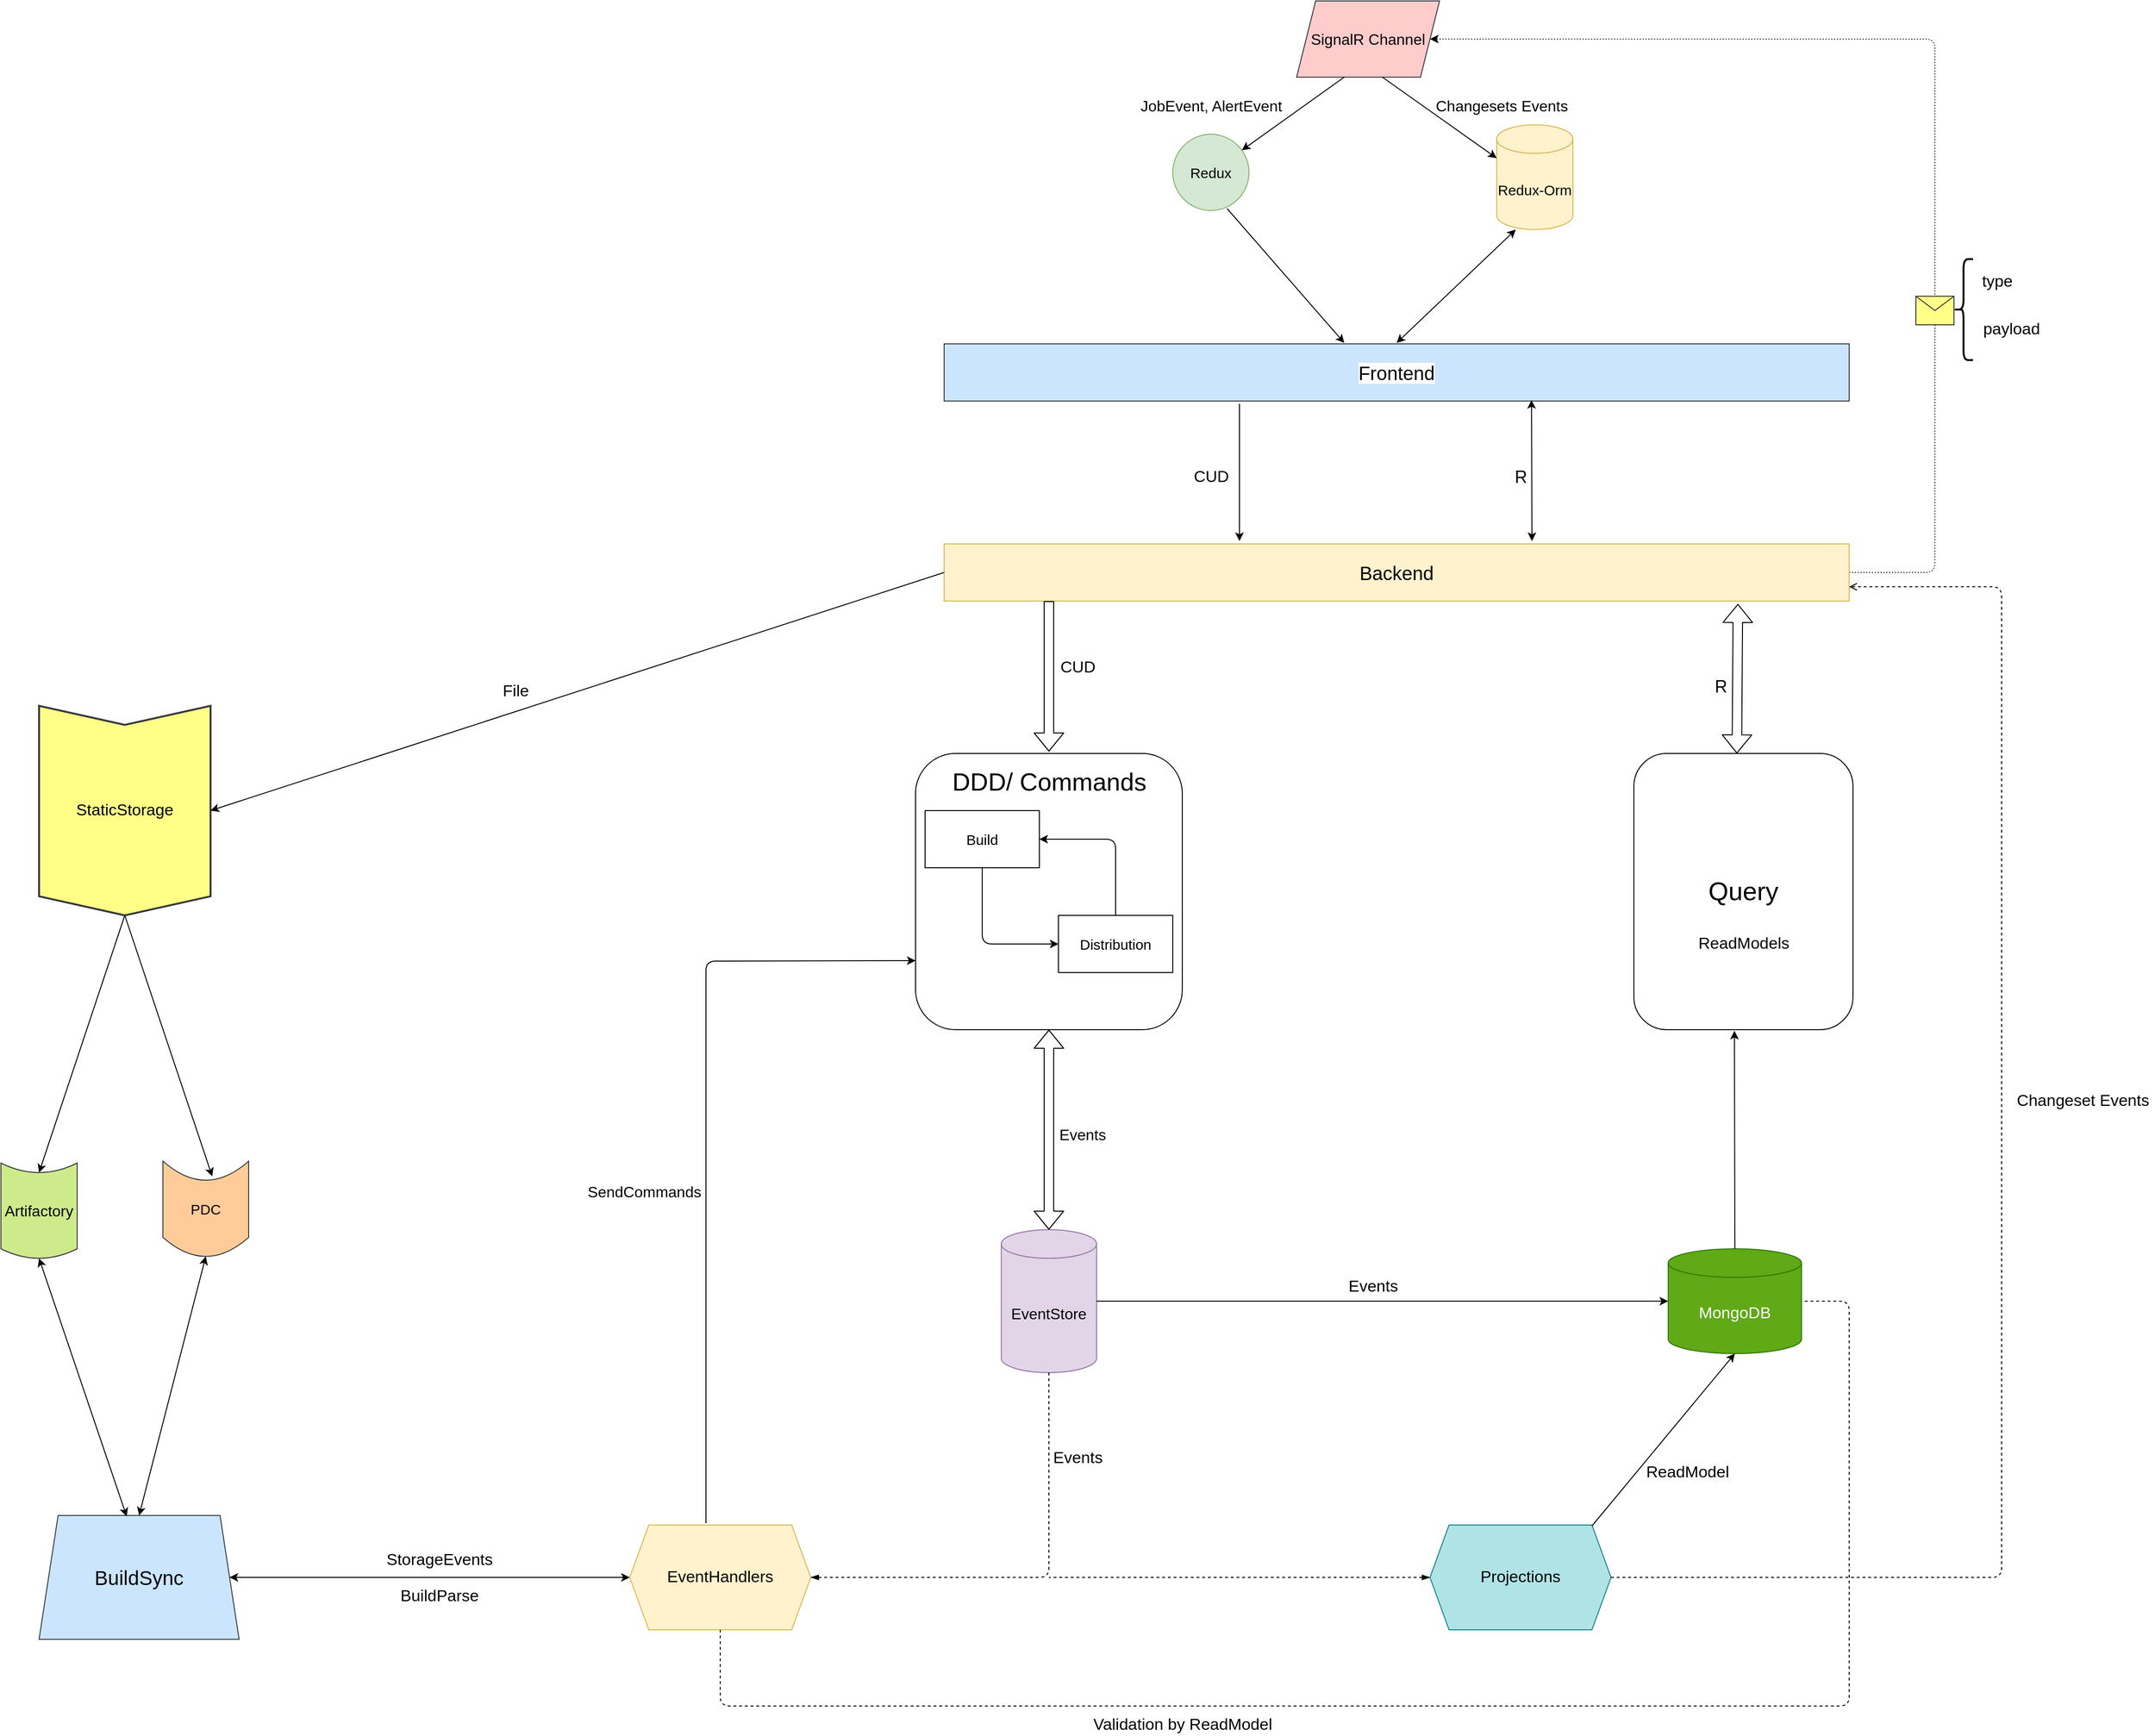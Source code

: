<mxfile version="13.10.0" type="github">
  <diagram id="5XfeZyFRaNw-MFWTOzcX" name="Page-1">
    <mxGraphModel dx="2523" dy="934" grid="1" gridSize="10" guides="1" tooltips="1" connect="1" arrows="1" fold="1" page="1" pageScale="1" pageWidth="850" pageHeight="1100" math="0" shadow="0">
      <root>
        <mxCell id="0" />
        <mxCell id="1" parent="0" />
        <mxCell id="UKtSmBSIuzHprIceVxB9-1" value="&lt;font style=&quot;font-size: 20px ; background-color: rgb(255 , 255 , 255)&quot;&gt;Frontend&lt;/font&gt;" style="rounded=0;whiteSpace=wrap;html=1;fillColor=#cce5ff;strokeColor=#36393d;" vertex="1" parent="1">
          <mxGeometry x="170" y="370" width="950" height="60" as="geometry" />
        </mxCell>
        <mxCell id="UKtSmBSIuzHprIceVxB9-3" value="&lt;font style=&quot;font-size: 16px&quot;&gt;SignalR Channel&lt;/font&gt;" style="shape=parallelogram;perimeter=parallelogramPerimeter;whiteSpace=wrap;html=1;fixedSize=1;fillColor=#ffcccc;strokeColor=#36393d;" vertex="1" parent="1">
          <mxGeometry x="540" y="10" width="150" height="80" as="geometry" />
        </mxCell>
        <mxCell id="UKtSmBSIuzHprIceVxB9-4" value="&lt;font style=&quot;font-size: 15px&quot;&gt;Redux-Orm&lt;/font&gt;" style="shape=cylinder3;whiteSpace=wrap;html=1;boundedLbl=1;backgroundOutline=1;size=15;fillColor=#fff2cc;strokeColor=#d6b656;" vertex="1" parent="1">
          <mxGeometry x="750" y="140" width="80" height="110" as="geometry" />
        </mxCell>
        <mxCell id="UKtSmBSIuzHprIceVxB9-6" value="" style="endArrow=classic;startArrow=classic;html=1;exitX=0.25;exitY=1;exitDx=0;exitDy=0;exitPerimeter=0;" edge="1" parent="1" source="UKtSmBSIuzHprIceVxB9-4">
          <mxGeometry width="50" height="50" relative="1" as="geometry">
            <mxPoint x="380" y="280" as="sourcePoint" />
            <mxPoint x="645" y="369" as="targetPoint" />
          </mxGeometry>
        </mxCell>
        <mxCell id="UKtSmBSIuzHprIceVxB9-9" value="" style="endArrow=classic;html=1;exitX=0.713;exitY=0.975;exitDx=0;exitDy=0;exitPerimeter=0;" edge="1" parent="1" source="UKtSmBSIuzHprIceVxB9-10">
          <mxGeometry width="50" height="50" relative="1" as="geometry">
            <mxPoint x="510" y="390" as="sourcePoint" />
            <mxPoint x="590" y="369" as="targetPoint" />
          </mxGeometry>
        </mxCell>
        <mxCell id="UKtSmBSIuzHprIceVxB9-10" value="&lt;font style=&quot;font-size: 15px&quot;&gt;Redux&lt;/font&gt;" style="ellipse;whiteSpace=wrap;html=1;aspect=fixed;fillColor=#d5e8d4;strokeColor=#82b366;" vertex="1" parent="1">
          <mxGeometry x="410" y="150" width="80" height="80" as="geometry" />
        </mxCell>
        <mxCell id="UKtSmBSIuzHprIceVxB9-11" value="" style="endArrow=classic;html=1;" edge="1" parent="1" target="UKtSmBSIuzHprIceVxB9-10">
          <mxGeometry width="50" height="50" relative="1" as="geometry">
            <mxPoint x="590" y="90" as="sourcePoint" />
            <mxPoint x="385" y="240" as="targetPoint" />
          </mxGeometry>
        </mxCell>
        <mxCell id="UKtSmBSIuzHprIceVxB9-13" value="&lt;span style=&quot;font-size: 16px&quot;&gt;Changesets Events&lt;/span&gt;" style="text;html=1;align=center;verticalAlign=middle;resizable=0;points=[];autosize=1;" vertex="1" parent="1">
          <mxGeometry x="680" y="110" width="150" height="20" as="geometry" />
        </mxCell>
        <mxCell id="UKtSmBSIuzHprIceVxB9-14" value="&lt;font style=&quot;font-size: 16px&quot;&gt;JobEvent, AlertEvent&lt;/font&gt;" style="text;html=1;align=center;verticalAlign=middle;resizable=0;points=[];autosize=1;" vertex="1" parent="1">
          <mxGeometry x="370" y="110" width="160" height="20" as="geometry" />
        </mxCell>
        <mxCell id="UKtSmBSIuzHprIceVxB9-15" value="" style="endArrow=classic;html=1;entryX=0;entryY=0;entryDx=0;entryDy=35;entryPerimeter=0;" edge="1" parent="1" target="UKtSmBSIuzHprIceVxB9-4">
          <mxGeometry width="50" height="50" relative="1" as="geometry">
            <mxPoint x="630" y="90" as="sourcePoint" />
            <mxPoint x="430" y="220" as="targetPoint" />
          </mxGeometry>
        </mxCell>
        <mxCell id="UKtSmBSIuzHprIceVxB9-19" value="" style="endArrow=classic;html=1;dashed=1;dashPattern=1 2;exitX=1;exitY=0.5;exitDx=0;exitDy=0;" edge="1" parent="1" source="UKtSmBSIuzHprIceVxB9-24">
          <mxGeometry relative="1" as="geometry">
            <mxPoint x="1130" y="610" as="sourcePoint" />
            <mxPoint x="680" y="50" as="targetPoint" />
            <Array as="points">
              <mxPoint x="1210" y="610" />
              <mxPoint x="1210" y="340" />
              <mxPoint x="1210" y="50" />
            </Array>
          </mxGeometry>
        </mxCell>
        <mxCell id="UKtSmBSIuzHprIceVxB9-20" value="" style="shape=message;html=1;outlineConnect=0;fillColor=#ffff88;strokeColor=#36393d;" vertex="1" parent="UKtSmBSIuzHprIceVxB9-19">
          <mxGeometry width="40" height="30" relative="1" as="geometry">
            <mxPoint x="-20.0" y="210" as="offset" />
          </mxGeometry>
        </mxCell>
        <mxCell id="UKtSmBSIuzHprIceVxB9-24" value="&lt;font style=&quot;font-size: 20px&quot;&gt;Backend&lt;/font&gt;" style="rounded=0;whiteSpace=wrap;html=1;fillColor=#fff2cc;strokeColor=#d6b656;" vertex="1" parent="1">
          <mxGeometry x="170" y="580" width="950" height="60" as="geometry" />
        </mxCell>
        <mxCell id="UKtSmBSIuzHprIceVxB9-26" value="" style="endArrow=classic;html=1;" edge="1" parent="1">
          <mxGeometry width="50" height="50" relative="1" as="geometry">
            <mxPoint x="480" y="433" as="sourcePoint" />
            <mxPoint x="480" y="577" as="targetPoint" />
          </mxGeometry>
        </mxCell>
        <mxCell id="UKtSmBSIuzHprIceVxB9-27" value="" style="endArrow=classic;startArrow=classic;html=1;entryX=0.649;entryY=0.983;entryDx=0;entryDy=0;entryPerimeter=0;" edge="1" parent="1" target="UKtSmBSIuzHprIceVxB9-1">
          <mxGeometry width="50" height="50" relative="1" as="geometry">
            <mxPoint x="787" y="577" as="sourcePoint" />
            <mxPoint x="678" y="429" as="targetPoint" />
          </mxGeometry>
        </mxCell>
        <mxCell id="UKtSmBSIuzHprIceVxB9-28" value="&lt;font style=&quot;font-size: 17px&quot;&gt;CUD&lt;/font&gt;" style="text;html=1;align=center;verticalAlign=middle;resizable=0;points=[];autosize=1;" vertex="1" parent="1">
          <mxGeometry x="425" y="500" width="50" height="20" as="geometry" />
        </mxCell>
        <mxCell id="UKtSmBSIuzHprIceVxB9-29" value="&lt;font style=&quot;font-size: 18px&quot;&gt;R&lt;/font&gt;" style="text;html=1;align=center;verticalAlign=middle;resizable=0;points=[];autosize=1;" vertex="1" parent="1">
          <mxGeometry x="760" y="500" width="30" height="20" as="geometry" />
        </mxCell>
        <mxCell id="UKtSmBSIuzHprIceVxB9-30" value="" style="shape=flexArrow;endArrow=classic;html=1;" edge="1" parent="1">
          <mxGeometry width="50" height="50" relative="1" as="geometry">
            <mxPoint x="280" y="640" as="sourcePoint" />
            <mxPoint x="280" y="798" as="targetPoint" />
          </mxGeometry>
        </mxCell>
        <mxCell id="UKtSmBSIuzHprIceVxB9-32" value="" style="shape=flexArrow;endArrow=classic;startArrow=classic;html=1;exitX=0.876;exitY=1.05;exitDx=0;exitDy=0;exitPerimeter=0;entryX=0.47;entryY=0;entryDx=0;entryDy=0;entryPerimeter=0;" edge="1" parent="1" target="UKtSmBSIuzHprIceVxB9-33">
          <mxGeometry width="50" height="50" relative="1" as="geometry">
            <mxPoint x="1003.2" y="643" as="sourcePoint" />
            <mxPoint x="1006.735" y="800" as="targetPoint" />
          </mxGeometry>
        </mxCell>
        <mxCell id="UKtSmBSIuzHprIceVxB9-33" value="&lt;font style=&quot;font-size: 27px&quot;&gt;Query&lt;/font&gt;" style="rounded=1;whiteSpace=wrap;html=1;" vertex="1" parent="1">
          <mxGeometry x="894" y="800" width="230" height="290" as="geometry" />
        </mxCell>
        <mxCell id="UKtSmBSIuzHprIceVxB9-34" value="&lt;font style=&quot;font-size: 17px&quot;&gt;MongoDB&lt;/font&gt;" style="shape=cylinder3;whiteSpace=wrap;html=1;boundedLbl=1;backgroundOutline=1;size=15;fillColor=#60a917;strokeColor=#2D7600;fontColor=#ffffff;" vertex="1" parent="1">
          <mxGeometry x="930" y="1320" width="140" height="110" as="geometry" />
        </mxCell>
        <mxCell id="UKtSmBSIuzHprIceVxB9-35" value="" style="endArrow=classic;startArrow=none;html=1;entryX=0.459;entryY=1.004;entryDx=0;entryDy=0;exitX=0.5;exitY=0;exitDx=0;exitDy=0;exitPerimeter=0;entryPerimeter=0;startFill=0;" edge="1" parent="1" source="UKtSmBSIuzHprIceVxB9-34" target="UKtSmBSIuzHprIceVxB9-33">
          <mxGeometry width="50" height="50" relative="1" as="geometry">
            <mxPoint x="600" y="1190" as="sourcePoint" />
            <mxPoint x="650" y="1140" as="targetPoint" />
          </mxGeometry>
        </mxCell>
        <mxCell id="UKtSmBSIuzHprIceVxB9-37" value="" style="rounded=1;whiteSpace=wrap;html=1;" vertex="1" parent="1">
          <mxGeometry x="140" y="800" width="280" height="290" as="geometry" />
        </mxCell>
        <mxCell id="UKtSmBSIuzHprIceVxB9-38" value="&lt;font style=&quot;font-size: 15px&quot;&gt;Build&lt;/font&gt;" style="rounded=0;whiteSpace=wrap;html=1;" vertex="1" parent="1">
          <mxGeometry x="150" y="860" width="120" height="60" as="geometry" />
        </mxCell>
        <mxCell id="UKtSmBSIuzHprIceVxB9-39" value="&lt;font style=&quot;font-size: 15px&quot;&gt;Distribution&lt;/font&gt;" style="rounded=0;whiteSpace=wrap;html=1;" vertex="1" parent="1">
          <mxGeometry x="290" y="970" width="120" height="60" as="geometry" />
        </mxCell>
        <mxCell id="UKtSmBSIuzHprIceVxB9-41" value="" style="edgeStyle=elbowEdgeStyle;elbow=horizontal;endArrow=classic;html=1;exitX=0.5;exitY=1;exitDx=0;exitDy=0;entryX=0;entryY=0.5;entryDx=0;entryDy=0;" edge="1" parent="1" source="UKtSmBSIuzHprIceVxB9-38" target="UKtSmBSIuzHprIceVxB9-39">
          <mxGeometry width="50" height="50" relative="1" as="geometry">
            <mxPoint x="420" y="980" as="sourcePoint" />
            <mxPoint x="470" y="930" as="targetPoint" />
            <Array as="points">
              <mxPoint x="210" y="970" />
            </Array>
          </mxGeometry>
        </mxCell>
        <mxCell id="UKtSmBSIuzHprIceVxB9-42" value="" style="edgeStyle=segmentEdgeStyle;endArrow=classic;html=1;exitX=0.5;exitY=0;exitDx=0;exitDy=0;entryX=1;entryY=0.5;entryDx=0;entryDy=0;" edge="1" parent="1" source="UKtSmBSIuzHprIceVxB9-39" target="UKtSmBSIuzHprIceVxB9-38">
          <mxGeometry width="50" height="50" relative="1" as="geometry">
            <mxPoint x="420" y="980" as="sourcePoint" />
            <mxPoint x="470" y="930" as="targetPoint" />
            <Array as="points">
              <mxPoint x="350" y="890" />
            </Array>
          </mxGeometry>
        </mxCell>
        <mxCell id="UKtSmBSIuzHprIceVxB9-43" value="&lt;font style=&quot;font-size: 16px&quot;&gt;EventStore&lt;/font&gt;" style="shape=cylinder3;whiteSpace=wrap;html=1;boundedLbl=1;backgroundOutline=1;size=15;fillColor=#e1d5e7;strokeColor=#9673a6;" vertex="1" parent="1">
          <mxGeometry x="230" y="1300" width="100" height="150" as="geometry" />
        </mxCell>
        <mxCell id="UKtSmBSIuzHprIceVxB9-44" value="&lt;span&gt;&lt;font style=&quot;font-size: 26px&quot;&gt;DDD/ Commands&lt;/font&gt;&lt;/span&gt;" style="text;html=1;align=center;verticalAlign=middle;resizable=0;points=[];autosize=1;" vertex="1" parent="1">
          <mxGeometry x="170" y="820" width="220" height="20" as="geometry" />
        </mxCell>
        <mxCell id="UKtSmBSIuzHprIceVxB9-49" value="" style="shape=flexArrow;endArrow=classic;startArrow=classic;html=1;exitX=0.5;exitY=0;exitDx=0;exitDy=0;exitPerimeter=0;entryX=0.5;entryY=1;entryDx=0;entryDy=0;" edge="1" parent="1" source="UKtSmBSIuzHprIceVxB9-43" target="UKtSmBSIuzHprIceVxB9-37">
          <mxGeometry width="50" height="50" relative="1" as="geometry">
            <mxPoint x="280" y="1230" as="sourcePoint" />
            <mxPoint x="330" y="1180" as="targetPoint" />
          </mxGeometry>
        </mxCell>
        <mxCell id="UKtSmBSIuzHprIceVxB9-50" value="&lt;font style=&quot;font-size: 16px&quot;&gt;Events&lt;/font&gt;" style="text;html=1;align=center;verticalAlign=middle;resizable=0;points=[];autosize=1;" vertex="1" parent="1">
          <mxGeometry x="285" y="1190" width="60" height="20" as="geometry" />
        </mxCell>
        <mxCell id="UKtSmBSIuzHprIceVxB9-59" value="" style="endArrow=classic;html=1;exitX=1;exitY=0.5;exitDx=0;exitDy=0;exitPerimeter=0;entryX=0;entryY=0.5;entryDx=0;entryDy=0;entryPerimeter=0;" edge="1" parent="1" source="UKtSmBSIuzHprIceVxB9-43" target="UKtSmBSIuzHprIceVxB9-34">
          <mxGeometry width="50" height="50" relative="1" as="geometry">
            <mxPoint x="470" y="1320" as="sourcePoint" />
            <mxPoint x="520" y="1270" as="targetPoint" />
          </mxGeometry>
        </mxCell>
        <mxCell id="UKtSmBSIuzHprIceVxB9-63" value="&lt;font style=&quot;font-size: 17px&quot;&gt;Projections&lt;/font&gt;" style="shape=hexagon;perimeter=hexagonPerimeter2;whiteSpace=wrap;html=1;fixedSize=1;fillColor=#b0e3e6;strokeColor=#0e8088;" vertex="1" parent="1">
          <mxGeometry x="680" y="1610" width="190" height="110" as="geometry" />
        </mxCell>
        <mxCell id="UKtSmBSIuzHprIceVxB9-67" value="" style="endArrow=classic;html=1;entryX=0.5;entryY=1;entryDx=0;entryDy=0;entryPerimeter=0;" edge="1" parent="1" target="UKtSmBSIuzHprIceVxB9-34">
          <mxGeometry width="50" height="50" relative="1" as="geometry">
            <mxPoint x="850" y="1611" as="sourcePoint" />
            <mxPoint x="1180" y="1490" as="targetPoint" />
            <Array as="points" />
          </mxGeometry>
        </mxCell>
        <mxCell id="UKtSmBSIuzHprIceVxB9-68" value="&lt;font style=&quot;font-size: 17px&quot;&gt;EventHandlers&lt;/font&gt;" style="shape=hexagon;perimeter=hexagonPerimeter2;whiteSpace=wrap;html=1;fixedSize=1;fillColor=#fff2cc;strokeColor=#d6b656;" vertex="1" parent="1">
          <mxGeometry x="-160" y="1610" width="190" height="110" as="geometry" />
        </mxCell>
        <mxCell id="UKtSmBSIuzHprIceVxB9-69" value="" style="endArrow=none;dashed=1;html=1;startArrow=blockThin;startFill=1;entryX=0.5;entryY=1;entryDx=0;entryDy=0;entryPerimeter=0;exitX=1;exitY=0.5;exitDx=0;exitDy=0;" edge="1" parent="1" source="UKtSmBSIuzHprIceVxB9-68" target="UKtSmBSIuzHprIceVxB9-43">
          <mxGeometry width="50" height="50" relative="1" as="geometry">
            <mxPoint x="280" y="1670" as="sourcePoint" />
            <mxPoint x="325.5" y="1455.65" as="targetPoint" />
            <Array as="points">
              <mxPoint x="280" y="1665" />
            </Array>
          </mxGeometry>
        </mxCell>
        <mxCell id="UKtSmBSIuzHprIceVxB9-76" value="&lt;font style=&quot;font-size: 21px&quot;&gt;BuildSync&lt;/font&gt;" style="shape=trapezoid;perimeter=trapezoidPerimeter;whiteSpace=wrap;html=1;fixedSize=1;fillColor=#cce5ff;strokeColor=#36393d;" vertex="1" parent="1">
          <mxGeometry x="-780" y="1600" width="210" height="130" as="geometry" />
        </mxCell>
        <mxCell id="UKtSmBSIuzHprIceVxB9-78" value="" style="endArrow=classic;html=1;exitX=0;exitY=0.5;exitDx=0;exitDy=0;startArrow=classic;startFill=1;" edge="1" parent="1" source="UKtSmBSIuzHprIceVxB9-68" target="UKtSmBSIuzHprIceVxB9-76">
          <mxGeometry width="50" height="50" relative="1" as="geometry">
            <mxPoint x="-220" y="1660" as="sourcePoint" />
            <mxPoint x="-170" y="1610" as="targetPoint" />
            <Array as="points">
              <mxPoint x="-520" y="1665" />
            </Array>
          </mxGeometry>
        </mxCell>
        <mxCell id="UKtSmBSIuzHprIceVxB9-79" value="" style="endArrow=classic;html=1;entryX=0;entryY=0.75;entryDx=0;entryDy=0;" edge="1" parent="1" target="UKtSmBSIuzHprIceVxB9-37">
          <mxGeometry width="50" height="50" relative="1" as="geometry">
            <mxPoint x="-80" y="1608" as="sourcePoint" />
            <mxPoint x="-80" y="960" as="targetPoint" />
            <Array as="points">
              <mxPoint x="-80" y="1018" />
            </Array>
          </mxGeometry>
        </mxCell>
        <mxCell id="UKtSmBSIuzHprIceVxB9-83" value="&lt;font style=&quot;font-size: 15px&quot;&gt;PDC&lt;/font&gt;" style="shape=dataStorage;whiteSpace=wrap;html=1;fixedSize=1;direction=north;fillColor=#ffcc99;strokeColor=#36393d;" vertex="1" parent="1">
          <mxGeometry x="-650" y="1228" width="90" height="100" as="geometry" />
        </mxCell>
        <mxCell id="UKtSmBSIuzHprIceVxB9-84" value="&lt;font style=&quot;font-size: 16px&quot;&gt;Artifactory&lt;/font&gt;" style="shape=dataStorage;whiteSpace=wrap;html=1;fixedSize=1;direction=north;size=10;fillColor=#cdeb8b;strokeColor=#36393d;" vertex="1" parent="1">
          <mxGeometry x="-820" y="1230" width="80" height="100" as="geometry" />
        </mxCell>
        <mxCell id="UKtSmBSIuzHprIceVxB9-85" value="" style="endArrow=classic;startArrow=classic;html=1;exitX=0;exitY=0.5;exitDx=0;exitDy=0;entryX=0.5;entryY=0;entryDx=0;entryDy=0;" edge="1" parent="1" source="UKtSmBSIuzHprIceVxB9-83" target="UKtSmBSIuzHprIceVxB9-76">
          <mxGeometry width="50" height="50" relative="1" as="geometry">
            <mxPoint x="-760" y="1340" as="sourcePoint" />
            <mxPoint x="-710" y="1290" as="targetPoint" />
          </mxGeometry>
        </mxCell>
        <mxCell id="UKtSmBSIuzHprIceVxB9-86" value="" style="endArrow=classic;startArrow=classic;html=1;exitX=0;exitY=0.5;exitDx=0;exitDy=0;entryX=0.438;entryY=0.008;entryDx=0;entryDy=0;entryPerimeter=0;" edge="1" parent="1" source="UKtSmBSIuzHprIceVxB9-84" target="UKtSmBSIuzHprIceVxB9-76">
          <mxGeometry width="50" height="50" relative="1" as="geometry">
            <mxPoint x="-860" y="1300" as="sourcePoint" />
            <mxPoint x="-597.788" y="1340.624" as="targetPoint" />
          </mxGeometry>
        </mxCell>
        <mxCell id="UKtSmBSIuzHprIceVxB9-88" value="&lt;font style=&quot;font-size: 16px&quot;&gt;SendCommands&lt;/font&gt;" style="text;html=1;align=center;verticalAlign=middle;resizable=0;points=[];autosize=1;strokeWidth=2;" vertex="1" parent="1">
          <mxGeometry x="-210" y="1250" width="130" height="20" as="geometry" />
        </mxCell>
        <mxCell id="UKtSmBSIuzHprIceVxB9-89" value="" style="endArrow=none;dashed=1;html=1;exitX=0.5;exitY=1;exitDx=0;exitDy=0;entryX=1;entryY=0.5;entryDx=0;entryDy=0;entryPerimeter=0;startArrow=none;startFill=0;" edge="1" parent="1" source="UKtSmBSIuzHprIceVxB9-68" target="UKtSmBSIuzHprIceVxB9-34">
          <mxGeometry width="50" height="50" relative="1" as="geometry">
            <mxPoint x="170" y="1760" as="sourcePoint" />
            <mxPoint x="1120" y="1380" as="targetPoint" />
            <Array as="points">
              <mxPoint x="-65" y="1800" />
              <mxPoint x="910" y="1800" />
              <mxPoint x="1120" y="1800" />
              <mxPoint x="1120" y="1375" />
            </Array>
          </mxGeometry>
        </mxCell>
        <mxCell id="UKtSmBSIuzHprIceVxB9-90" value="Validation by ReadModel" style="edgeLabel;html=1;align=center;verticalAlign=middle;resizable=0;points=[];fontSize=17;" vertex="1" connectable="0" parent="UKtSmBSIuzHprIceVxB9-89">
          <mxGeometry x="-0.212" y="-3" relative="1" as="geometry">
            <mxPoint x="-121" y="17" as="offset" />
          </mxGeometry>
        </mxCell>
        <mxCell id="UKtSmBSIuzHprIceVxB9-92" value="Events" style="text;html=1;align=center;verticalAlign=middle;resizable=0;points=[];autosize=1;fontSize=17;" vertex="1" parent="1">
          <mxGeometry x="275" y="1525" width="70" height="30" as="geometry" />
        </mxCell>
        <mxCell id="UKtSmBSIuzHprIceVxB9-93" value="StorageEvents" style="text;html=1;align=center;verticalAlign=middle;resizable=0;points=[];autosize=1;fontSize=17;" vertex="1" parent="1">
          <mxGeometry x="-425" y="1632" width="130" height="30" as="geometry" />
        </mxCell>
        <mxCell id="UKtSmBSIuzHprIceVxB9-94" value="BuildParse" style="text;html=1;align=center;verticalAlign=middle;resizable=0;points=[];autosize=1;fontSize=17;" vertex="1" parent="1">
          <mxGeometry x="-410" y="1670" width="100" height="30" as="geometry" />
        </mxCell>
        <mxCell id="UKtSmBSIuzHprIceVxB9-100" value="" style="endArrow=none;dashed=1;html=1;startArrow=blockThin;startFill=1;exitX=0;exitY=0.5;exitDx=0;exitDy=0;" edge="1" parent="1" source="UKtSmBSIuzHprIceVxB9-63">
          <mxGeometry width="50" height="50" relative="1" as="geometry">
            <mxPoint x="40" y="1675" as="sourcePoint" />
            <mxPoint x="280" y="1665" as="targetPoint" />
            <Array as="points" />
          </mxGeometry>
        </mxCell>
        <mxCell id="UKtSmBSIuzHprIceVxB9-101" value="" style="endArrow=open;dashed=1;html=1;fontSize=17;exitX=1;exitY=0.5;exitDx=0;exitDy=0;entryX=1;entryY=0.75;entryDx=0;entryDy=0;endFill=0;" edge="1" parent="1" source="UKtSmBSIuzHprIceVxB9-63" target="UKtSmBSIuzHprIceVxB9-24">
          <mxGeometry width="50" height="50" relative="1" as="geometry">
            <mxPoint x="1170" y="1700" as="sourcePoint" />
            <mxPoint x="1280" y="620" as="targetPoint" />
            <Array as="points">
              <mxPoint x="1280" y="1665" />
              <mxPoint x="1280" y="625" />
            </Array>
          </mxGeometry>
        </mxCell>
        <mxCell id="UKtSmBSIuzHprIceVxB9-102" value="Changeset Events" style="text;html=1;align=center;verticalAlign=middle;resizable=0;points=[];autosize=1;fontSize=17;" vertex="1" parent="1">
          <mxGeometry x="1290" y="1150" width="150" height="30" as="geometry" />
        </mxCell>
        <mxCell id="UKtSmBSIuzHprIceVxB9-103" value="&lt;font style=&quot;font-size: 17px&quot;&gt;CUD&lt;/font&gt;" style="text;html=1;align=center;verticalAlign=middle;resizable=0;points=[];autosize=1;" vertex="1" parent="1">
          <mxGeometry x="285" y="700" width="50" height="20" as="geometry" />
        </mxCell>
        <mxCell id="UKtSmBSIuzHprIceVxB9-104" value="&lt;font style=&quot;font-size: 18px&quot;&gt;R&lt;/font&gt;" style="text;html=1;align=center;verticalAlign=middle;resizable=0;points=[];autosize=1;" vertex="1" parent="1">
          <mxGeometry x="970" y="720" width="30" height="20" as="geometry" />
        </mxCell>
        <mxCell id="UKtSmBSIuzHprIceVxB9-105" value="ReadModels" style="text;html=1;align=center;verticalAlign=middle;resizable=0;points=[];autosize=1;fontSize=17;" vertex="1" parent="1">
          <mxGeometry x="954" y="985" width="110" height="30" as="geometry" />
        </mxCell>
        <mxCell id="UKtSmBSIuzHprIceVxB9-107" value="StaticStorage" style="shape=step;perimeter=stepPerimeter;whiteSpace=wrap;html=1;fixedSize=1;strokeWidth=2;fontSize=17;direction=south;fillColor=#ffff88;strokeColor=#36393d;" vertex="1" parent="1">
          <mxGeometry x="-780" y="750" width="180" height="220" as="geometry" />
        </mxCell>
        <mxCell id="UKtSmBSIuzHprIceVxB9-109" value="" style="endArrow=classic;html=1;fontSize=17;exitX=0;exitY=0.5;exitDx=0;exitDy=0;entryX=0.5;entryY=0;entryDx=0;entryDy=0;" edge="1" parent="1" source="UKtSmBSIuzHprIceVxB9-24" target="UKtSmBSIuzHprIceVxB9-107">
          <mxGeometry width="50" height="50" relative="1" as="geometry">
            <mxPoint x="-100" y="760" as="sourcePoint" />
            <mxPoint x="-50" y="710" as="targetPoint" />
          </mxGeometry>
        </mxCell>
        <mxCell id="UKtSmBSIuzHprIceVxB9-110" value="" style="endArrow=classic;html=1;fontSize=17;exitX=1;exitY=0.5;exitDx=0;exitDy=0;entryX=0.9;entryY=0.5;entryDx=0;entryDy=0;entryPerimeter=0;" edge="1" parent="1" source="UKtSmBSIuzHprIceVxB9-107" target="UKtSmBSIuzHprIceVxB9-84">
          <mxGeometry width="50" height="50" relative="1" as="geometry">
            <mxPoint x="-730" y="1120" as="sourcePoint" />
            <mxPoint x="-680" y="1070" as="targetPoint" />
          </mxGeometry>
        </mxCell>
        <mxCell id="UKtSmBSIuzHprIceVxB9-111" value="" style="endArrow=classic;html=1;fontSize=17;entryX=0.84;entryY=0.575;entryDx=0;entryDy=0;entryPerimeter=0;" edge="1" parent="1" target="UKtSmBSIuzHprIceVxB9-83">
          <mxGeometry width="50" height="50" relative="1" as="geometry">
            <mxPoint x="-690" y="970" as="sourcePoint" />
            <mxPoint x="-770" y="1240" as="targetPoint" />
          </mxGeometry>
        </mxCell>
        <mxCell id="UKtSmBSIuzHprIceVxB9-112" value="File" style="text;html=1;align=center;verticalAlign=middle;resizable=0;points=[];autosize=1;fontSize=17;" vertex="1" parent="1">
          <mxGeometry x="-300" y="720" width="40" height="30" as="geometry" />
        </mxCell>
        <mxCell id="UKtSmBSIuzHprIceVxB9-113" value="Events" style="text;html=1;align=center;verticalAlign=middle;resizable=0;points=[];autosize=1;fontSize=17;" vertex="1" parent="1">
          <mxGeometry x="585" y="1345" width="70" height="30" as="geometry" />
        </mxCell>
        <mxCell id="UKtSmBSIuzHprIceVxB9-118" value="" style="shape=curlyBracket;whiteSpace=wrap;html=1;rounded=1;strokeWidth=2;fontSize=17;" vertex="1" parent="1">
          <mxGeometry x="1230" y="281" width="20" height="106" as="geometry" />
        </mxCell>
        <mxCell id="UKtSmBSIuzHprIceVxB9-119" value="type" style="text;html=1;align=center;verticalAlign=middle;resizable=0;points=[];autosize=1;fontSize=17;" vertex="1" parent="1">
          <mxGeometry x="1250" y="290" width="50" height="30" as="geometry" />
        </mxCell>
        <mxCell id="UKtSmBSIuzHprIceVxB9-120" value="payload" style="text;html=1;align=center;verticalAlign=middle;resizable=0;points=[];autosize=1;fontSize=17;" vertex="1" parent="1">
          <mxGeometry x="1250" y="340" width="80" height="30" as="geometry" />
        </mxCell>
        <mxCell id="UKtSmBSIuzHprIceVxB9-121" value="ReadModel" style="text;html=1;align=center;verticalAlign=middle;resizable=0;points=[];autosize=1;fontSize=17;" vertex="1" parent="1">
          <mxGeometry x="900" y="1540" width="100" height="30" as="geometry" />
        </mxCell>
      </root>
    </mxGraphModel>
  </diagram>
</mxfile>
